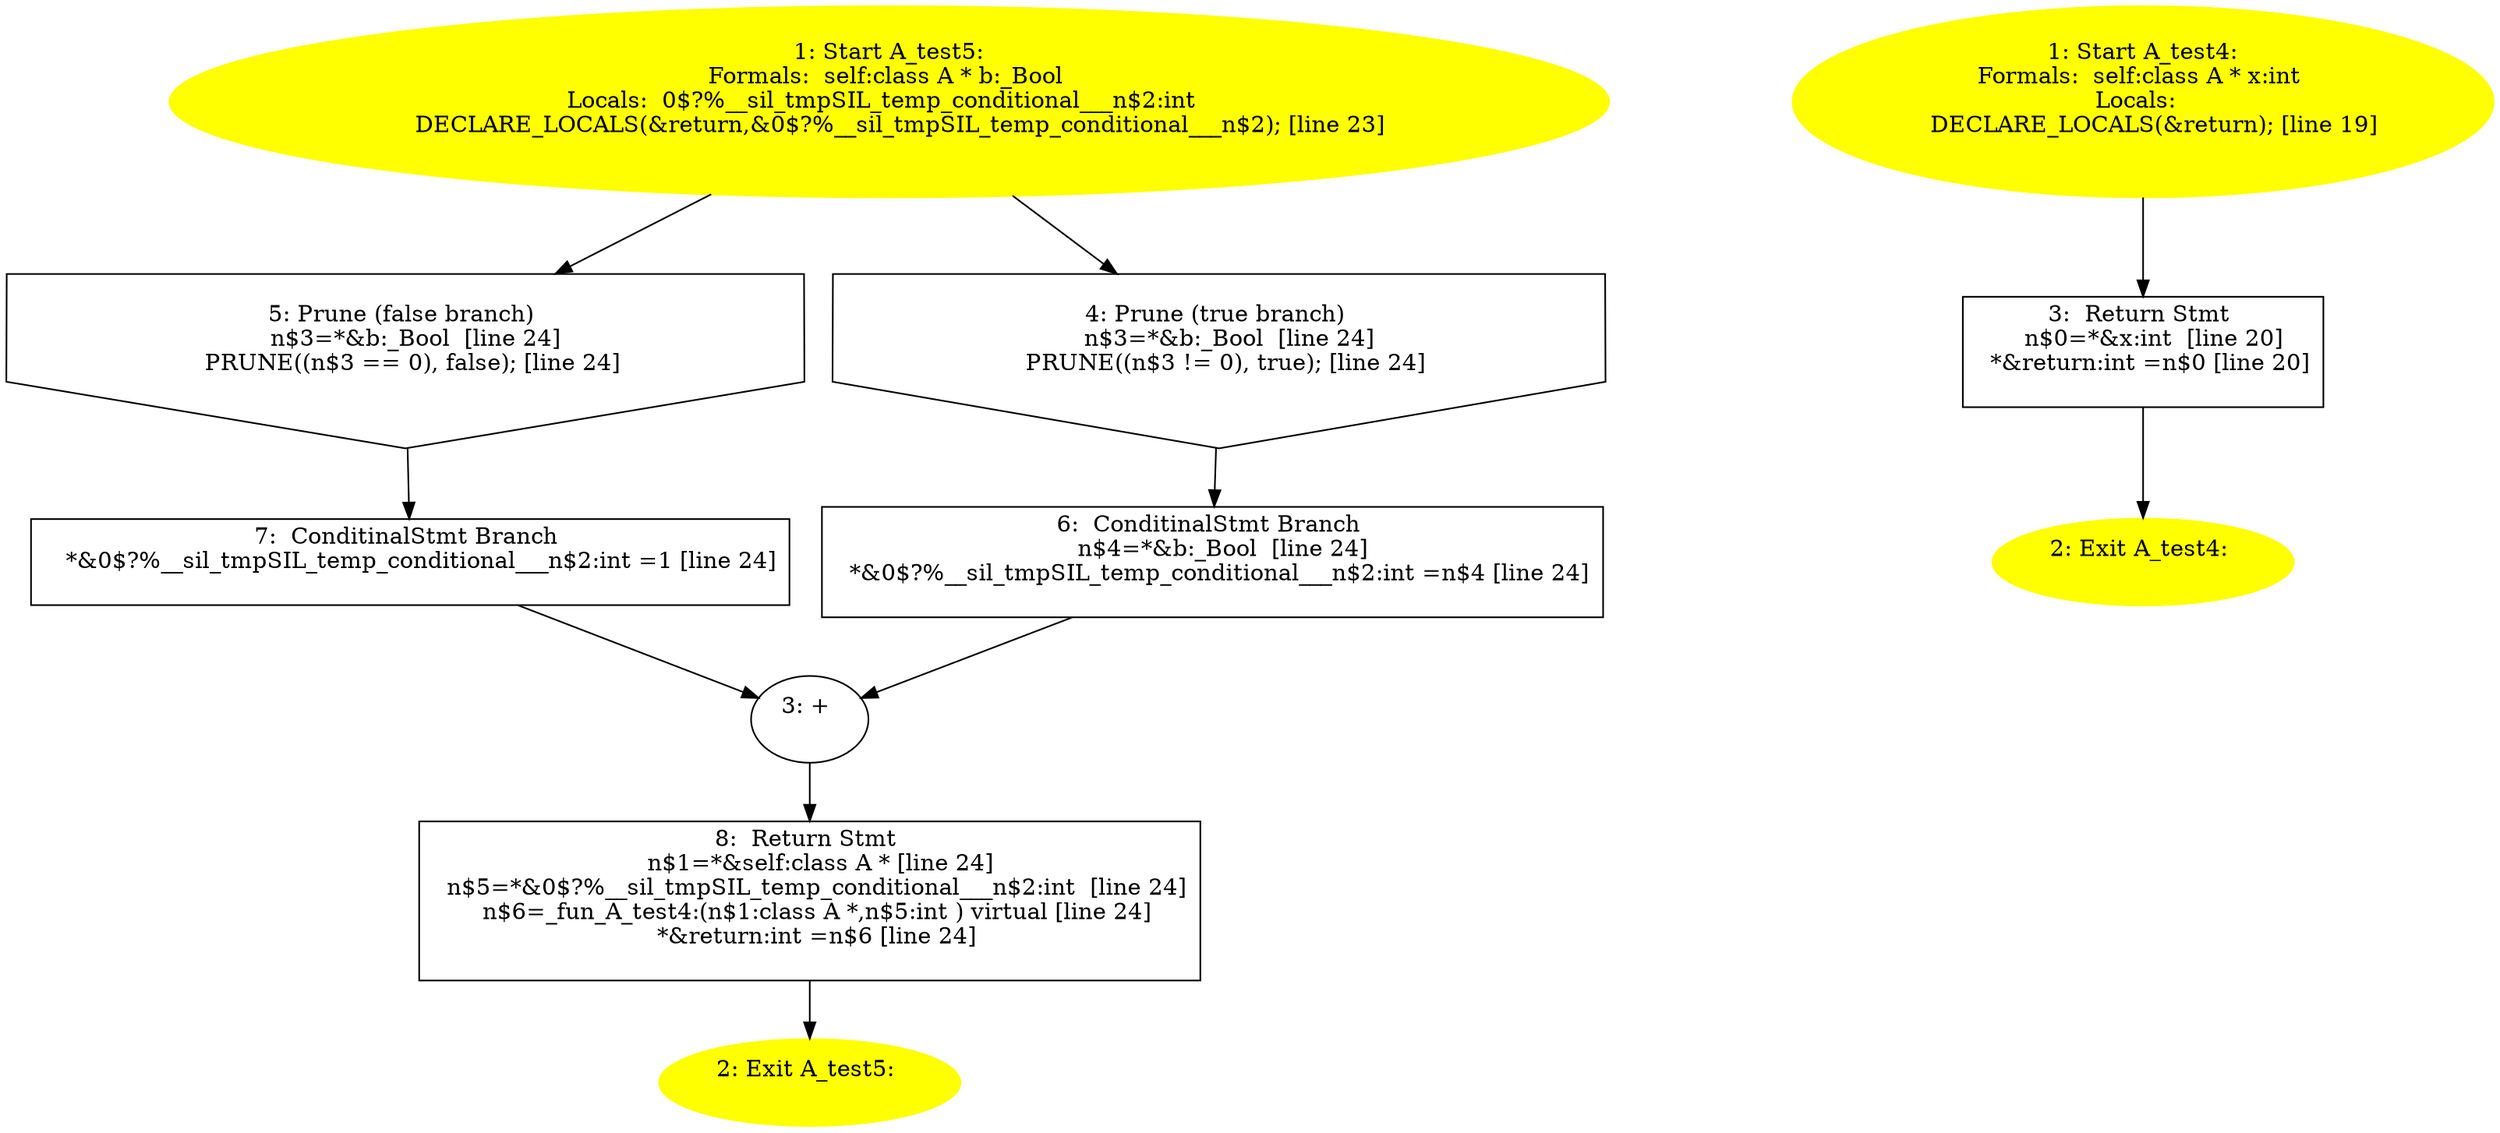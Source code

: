 /* @generated */
digraph iCFG {
"A_test5:instance.80f51a7747fd8ca37313910d6388066f_8" [label="8:  Return Stmt \n   n$1=*&self:class A * [line 24]\n  n$5=*&0$?%__sil_tmpSIL_temp_conditional___n$2:int  [line 24]\n  n$6=_fun_A_test4:(n$1:class A *,n$5:int ) virtual [line 24]\n  *&return:int =n$6 [line 24]\n " shape="box"]
	

	 "A_test5:instance.80f51a7747fd8ca37313910d6388066f_8" -> "A_test5:instance.80f51a7747fd8ca37313910d6388066f_2" ;
"A_test5:instance.80f51a7747fd8ca37313910d6388066f_7" [label="7:  ConditinalStmt Branch \n   *&0$?%__sil_tmpSIL_temp_conditional___n$2:int =1 [line 24]\n " shape="box"]
	

	 "A_test5:instance.80f51a7747fd8ca37313910d6388066f_7" -> "A_test5:instance.80f51a7747fd8ca37313910d6388066f_3" ;
"A_test5:instance.80f51a7747fd8ca37313910d6388066f_6" [label="6:  ConditinalStmt Branch \n   n$4=*&b:_Bool  [line 24]\n  *&0$?%__sil_tmpSIL_temp_conditional___n$2:int =n$4 [line 24]\n " shape="box"]
	

	 "A_test5:instance.80f51a7747fd8ca37313910d6388066f_6" -> "A_test5:instance.80f51a7747fd8ca37313910d6388066f_3" ;
"A_test5:instance.80f51a7747fd8ca37313910d6388066f_5" [label="5: Prune (false branch) \n   n$3=*&b:_Bool  [line 24]\n  PRUNE((n$3 == 0), false); [line 24]\n " shape="invhouse"]
	

	 "A_test5:instance.80f51a7747fd8ca37313910d6388066f_5" -> "A_test5:instance.80f51a7747fd8ca37313910d6388066f_7" ;
"A_test5:instance.80f51a7747fd8ca37313910d6388066f_4" [label="4: Prune (true branch) \n   n$3=*&b:_Bool  [line 24]\n  PRUNE((n$3 != 0), true); [line 24]\n " shape="invhouse"]
	

	 "A_test5:instance.80f51a7747fd8ca37313910d6388066f_4" -> "A_test5:instance.80f51a7747fd8ca37313910d6388066f_6" ;
"A_test5:instance.80f51a7747fd8ca37313910d6388066f_3" [label="3: + \n  " ]
	

	 "A_test5:instance.80f51a7747fd8ca37313910d6388066f_3" -> "A_test5:instance.80f51a7747fd8ca37313910d6388066f_8" ;
"A_test5:instance.80f51a7747fd8ca37313910d6388066f_2" [label="2: Exit A_test5: \n  " color=yellow style=filled]
	

"A_test5:instance.80f51a7747fd8ca37313910d6388066f_1" [label="1: Start A_test5:\nFormals:  self:class A * b:_Bool \nLocals:  0$?%__sil_tmpSIL_temp_conditional___n$2:int  \n   DECLARE_LOCALS(&return,&0$?%__sil_tmpSIL_temp_conditional___n$2); [line 23]\n " color=yellow style=filled]
	

	 "A_test5:instance.80f51a7747fd8ca37313910d6388066f_1" -> "A_test5:instance.80f51a7747fd8ca37313910d6388066f_4" ;
	 "A_test5:instance.80f51a7747fd8ca37313910d6388066f_1" -> "A_test5:instance.80f51a7747fd8ca37313910d6388066f_5" ;
"A_test4:instance.0b004f5cff0d19aa3fdc957bc66d00a1_3" [label="3:  Return Stmt \n   n$0=*&x:int  [line 20]\n  *&return:int =n$0 [line 20]\n " shape="box"]
	

	 "A_test4:instance.0b004f5cff0d19aa3fdc957bc66d00a1_3" -> "A_test4:instance.0b004f5cff0d19aa3fdc957bc66d00a1_2" ;
"A_test4:instance.0b004f5cff0d19aa3fdc957bc66d00a1_2" [label="2: Exit A_test4: \n  " color=yellow style=filled]
	

"A_test4:instance.0b004f5cff0d19aa3fdc957bc66d00a1_1" [label="1: Start A_test4:\nFormals:  self:class A * x:int \nLocals:  \n   DECLARE_LOCALS(&return); [line 19]\n " color=yellow style=filled]
	

	 "A_test4:instance.0b004f5cff0d19aa3fdc957bc66d00a1_1" -> "A_test4:instance.0b004f5cff0d19aa3fdc957bc66d00a1_3" ;
}
